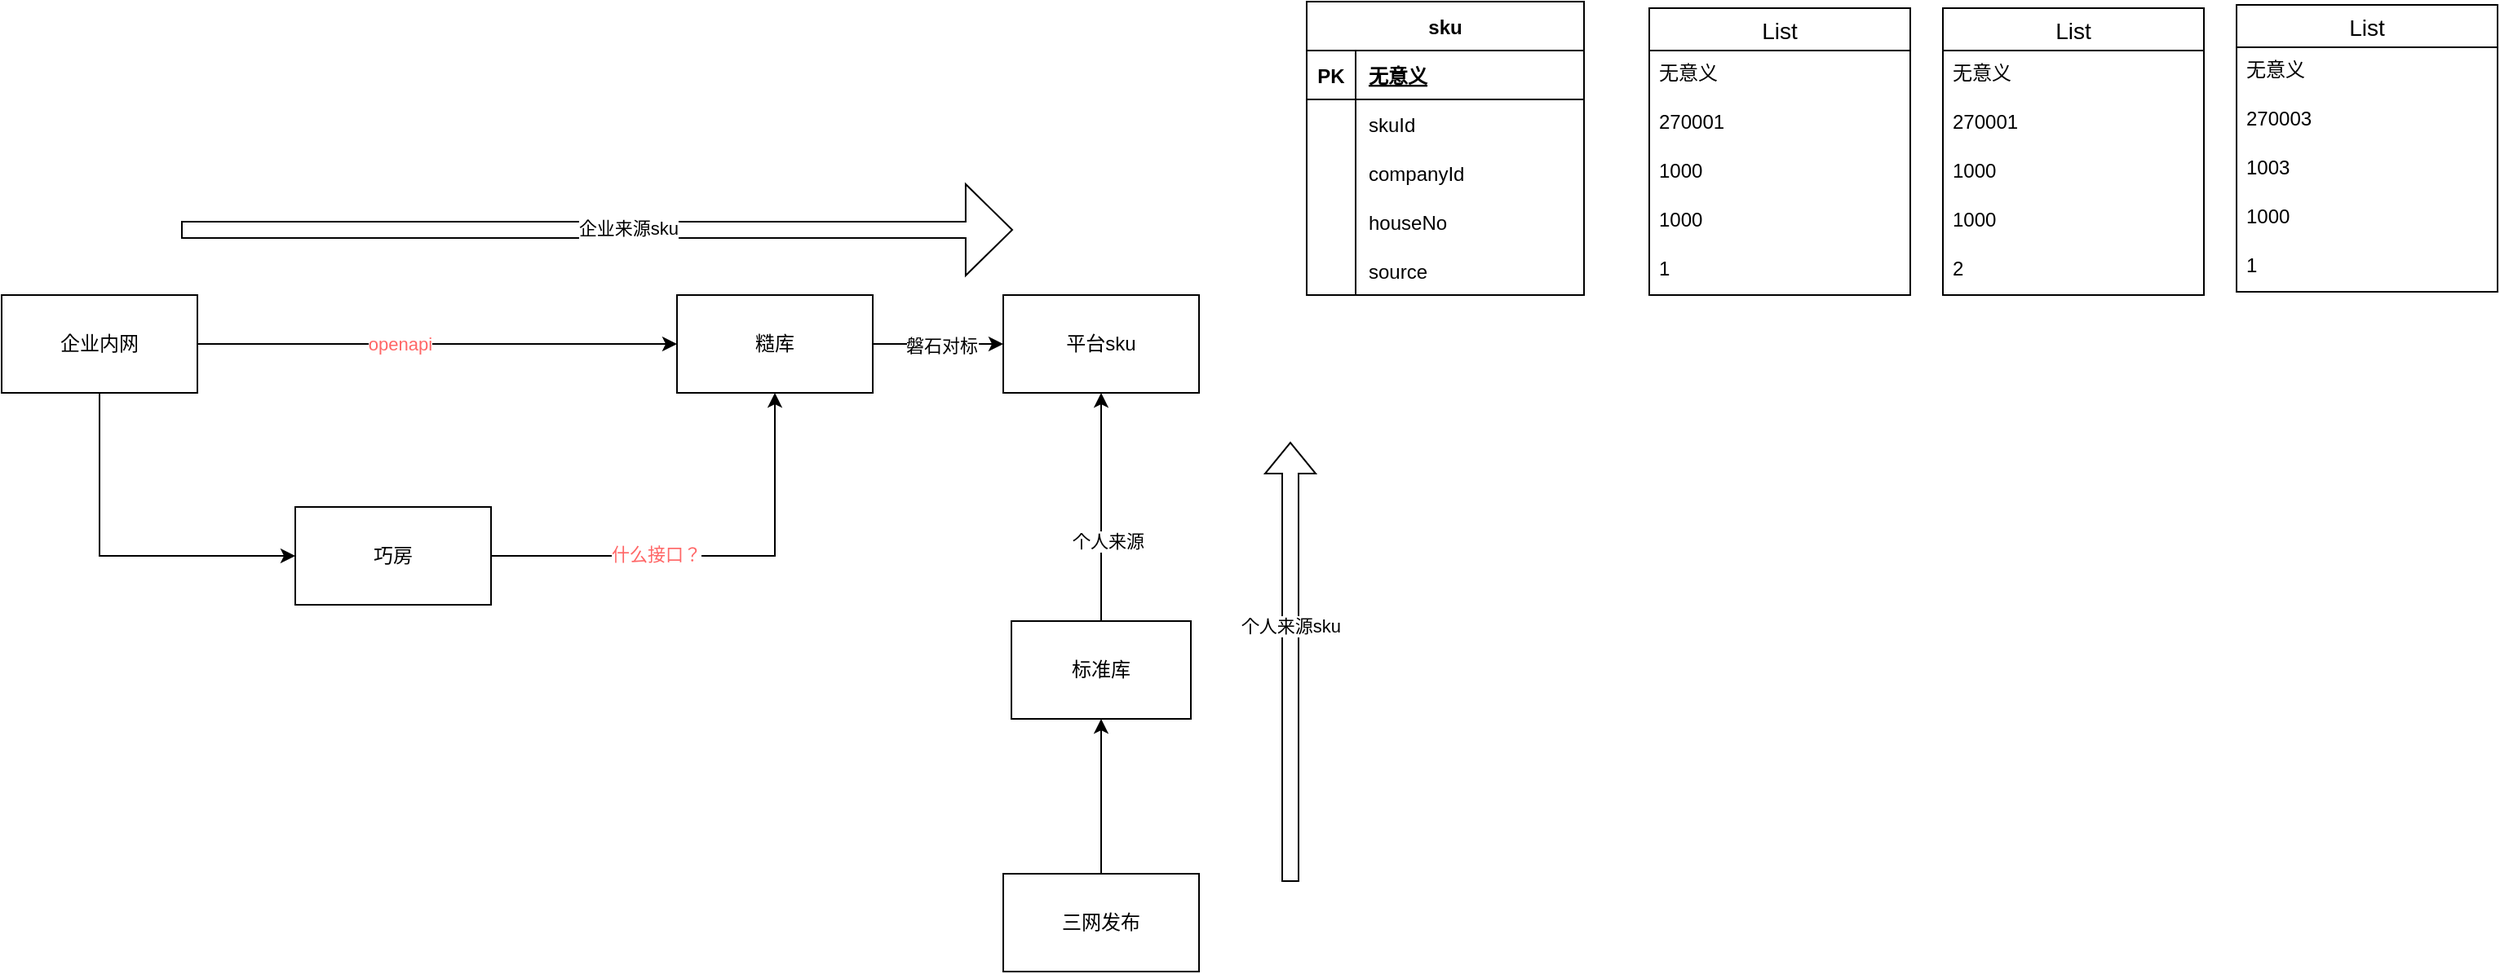 <mxfile version="20.5.3" type="github">
  <diagram id="P7JamYWp7NVOv1stkI_S" name="Page-1">
    <mxGraphModel dx="1210" dy="769" grid="1" gridSize="10" guides="1" tooltips="1" connect="1" arrows="1" fold="1" page="1" pageScale="1" pageWidth="827" pageHeight="1169" math="0" shadow="0">
      <root>
        <mxCell id="0" />
        <mxCell id="1" parent="0" />
        <mxCell id="owkmpuubnjTbK1H9jRby-1" value="平台sku" style="rounded=0;whiteSpace=wrap;html=1;" vertex="1" parent="1">
          <mxGeometry x="614" y="200" width="120" height="60" as="geometry" />
        </mxCell>
        <mxCell id="owkmpuubnjTbK1H9jRby-11" style="edgeStyle=orthogonalEdgeStyle;rounded=0;orthogonalLoop=1;jettySize=auto;html=1;exitX=1;exitY=0.5;exitDx=0;exitDy=0;entryX=0;entryY=0.5;entryDx=0;entryDy=0;fontColor=#FF6666;" edge="1" parent="1" source="owkmpuubnjTbK1H9jRby-2" target="owkmpuubnjTbK1H9jRby-1">
          <mxGeometry relative="1" as="geometry" />
        </mxCell>
        <mxCell id="owkmpuubnjTbK1H9jRby-12" value="磐石对标" style="edgeLabel;html=1;align=center;verticalAlign=middle;resizable=0;points=[];fontColor=#000000;" vertex="1" connectable="0" parent="owkmpuubnjTbK1H9jRby-11">
          <mxGeometry x="0.05" y="-1" relative="1" as="geometry">
            <mxPoint as="offset" />
          </mxGeometry>
        </mxCell>
        <mxCell id="owkmpuubnjTbK1H9jRby-2" value="糙库" style="rounded=0;whiteSpace=wrap;html=1;" vertex="1" parent="1">
          <mxGeometry x="414" y="200" width="120" height="60" as="geometry" />
        </mxCell>
        <mxCell id="owkmpuubnjTbK1H9jRby-5" style="edgeStyle=orthogonalEdgeStyle;rounded=0;orthogonalLoop=1;jettySize=auto;html=1;entryX=0;entryY=0.5;entryDx=0;entryDy=0;exitX=0.5;exitY=1;exitDx=0;exitDy=0;" edge="1" parent="1" source="owkmpuubnjTbK1H9jRby-3" target="owkmpuubnjTbK1H9jRby-4">
          <mxGeometry relative="1" as="geometry" />
        </mxCell>
        <mxCell id="owkmpuubnjTbK1H9jRby-6" style="edgeStyle=orthogonalEdgeStyle;rounded=0;orthogonalLoop=1;jettySize=auto;html=1;exitX=1;exitY=0.5;exitDx=0;exitDy=0;entryX=0;entryY=0.5;entryDx=0;entryDy=0;" edge="1" parent="1" source="owkmpuubnjTbK1H9jRby-3" target="owkmpuubnjTbK1H9jRby-2">
          <mxGeometry relative="1" as="geometry">
            <Array as="points">
              <mxPoint x="410" y="230" />
              <mxPoint x="410" y="230" />
            </Array>
          </mxGeometry>
        </mxCell>
        <mxCell id="owkmpuubnjTbK1H9jRby-7" value="&lt;font color=&quot;#ff6666&quot;&gt;openapi&lt;/font&gt;" style="edgeLabel;html=1;align=center;verticalAlign=middle;resizable=0;points=[];" vertex="1" connectable="0" parent="owkmpuubnjTbK1H9jRby-6">
          <mxGeometry x="-0.157" relative="1" as="geometry">
            <mxPoint as="offset" />
          </mxGeometry>
        </mxCell>
        <mxCell id="owkmpuubnjTbK1H9jRby-3" value="企业内网" style="rounded=0;whiteSpace=wrap;html=1;" vertex="1" parent="1">
          <mxGeometry y="200" width="120" height="60" as="geometry" />
        </mxCell>
        <mxCell id="owkmpuubnjTbK1H9jRby-8" style="edgeStyle=orthogonalEdgeStyle;rounded=0;orthogonalLoop=1;jettySize=auto;html=1;exitX=1;exitY=0.5;exitDx=0;exitDy=0;entryX=0.5;entryY=1;entryDx=0;entryDy=0;" edge="1" parent="1" source="owkmpuubnjTbK1H9jRby-4" target="owkmpuubnjTbK1H9jRby-2">
          <mxGeometry relative="1" as="geometry" />
        </mxCell>
        <mxCell id="owkmpuubnjTbK1H9jRby-9" value="什么接口？" style="edgeLabel;html=1;align=center;verticalAlign=middle;resizable=0;points=[];fontColor=#FF6666;" vertex="1" connectable="0" parent="owkmpuubnjTbK1H9jRby-8">
          <mxGeometry x="-0.263" y="1" relative="1" as="geometry">
            <mxPoint as="offset" />
          </mxGeometry>
        </mxCell>
        <mxCell id="owkmpuubnjTbK1H9jRby-4" value="巧房" style="rounded=0;whiteSpace=wrap;html=1;" vertex="1" parent="1">
          <mxGeometry x="180" y="330" width="120" height="60" as="geometry" />
        </mxCell>
        <mxCell id="owkmpuubnjTbK1H9jRby-16" style="edgeStyle=orthogonalEdgeStyle;rounded=0;orthogonalLoop=1;jettySize=auto;html=1;fontColor=#000000;" edge="1" parent="1" source="owkmpuubnjTbK1H9jRby-13" target="owkmpuubnjTbK1H9jRby-1">
          <mxGeometry relative="1" as="geometry" />
        </mxCell>
        <mxCell id="owkmpuubnjTbK1H9jRby-17" value="个人来源" style="edgeLabel;html=1;align=center;verticalAlign=middle;resizable=0;points=[];fontColor=#000000;" vertex="1" connectable="0" parent="owkmpuubnjTbK1H9jRby-16">
          <mxGeometry x="-0.295" y="-4" relative="1" as="geometry">
            <mxPoint as="offset" />
          </mxGeometry>
        </mxCell>
        <mxCell id="owkmpuubnjTbK1H9jRby-13" value="标准库" style="rounded=0;whiteSpace=wrap;html=1;fontColor=#000000;" vertex="1" parent="1">
          <mxGeometry x="619" y="400" width="110" height="60" as="geometry" />
        </mxCell>
        <mxCell id="owkmpuubnjTbK1H9jRby-14" value="" style="shape=flexArrow;endArrow=classic;html=1;rounded=0;fontColor=#000000;endWidth=45;endSize=9.18;" edge="1" parent="1">
          <mxGeometry width="50" height="50" relative="1" as="geometry">
            <mxPoint x="110" y="160" as="sourcePoint" />
            <mxPoint x="620" y="160" as="targetPoint" />
          </mxGeometry>
        </mxCell>
        <mxCell id="owkmpuubnjTbK1H9jRby-15" value="企业来源sku" style="edgeLabel;html=1;align=center;verticalAlign=middle;resizable=0;points=[];fontColor=#000000;" vertex="1" connectable="0" parent="owkmpuubnjTbK1H9jRby-14">
          <mxGeometry x="0.074" y="1" relative="1" as="geometry">
            <mxPoint as="offset" />
          </mxGeometry>
        </mxCell>
        <mxCell id="owkmpuubnjTbK1H9jRby-19" style="edgeStyle=orthogonalEdgeStyle;rounded=0;orthogonalLoop=1;jettySize=auto;html=1;exitX=0.5;exitY=0;exitDx=0;exitDy=0;entryX=0.5;entryY=1;entryDx=0;entryDy=0;fontColor=#000000;" edge="1" parent="1" source="owkmpuubnjTbK1H9jRby-18" target="owkmpuubnjTbK1H9jRby-13">
          <mxGeometry relative="1" as="geometry" />
        </mxCell>
        <mxCell id="owkmpuubnjTbK1H9jRby-18" value="三网发布" style="rounded=0;whiteSpace=wrap;html=1;fontColor=#000000;" vertex="1" parent="1">
          <mxGeometry x="614" y="555" width="120" height="60" as="geometry" />
        </mxCell>
        <mxCell id="owkmpuubnjTbK1H9jRby-20" value="" style="shape=flexArrow;endArrow=classic;html=1;rounded=0;fontColor=#000000;" edge="1" parent="1">
          <mxGeometry width="50" height="50" relative="1" as="geometry">
            <mxPoint x="790" y="560" as="sourcePoint" />
            <mxPoint x="790" y="290" as="targetPoint" />
          </mxGeometry>
        </mxCell>
        <mxCell id="owkmpuubnjTbK1H9jRby-21" value="个人来源sku" style="edgeLabel;html=1;align=center;verticalAlign=middle;resizable=0;points=[];fontColor=#000000;" vertex="1" connectable="0" parent="owkmpuubnjTbK1H9jRby-20">
          <mxGeometry x="0.163" relative="1" as="geometry">
            <mxPoint as="offset" />
          </mxGeometry>
        </mxCell>
        <mxCell id="owkmpuubnjTbK1H9jRby-22" value="sku" style="shape=table;startSize=30;container=1;collapsible=1;childLayout=tableLayout;fixedRows=1;rowLines=0;fontStyle=1;align=center;resizeLast=1;fontColor=#000000;" vertex="1" parent="1">
          <mxGeometry x="800" y="20" width="170" height="180" as="geometry">
            <mxRectangle x="740" y="30" width="70" height="30" as="alternateBounds" />
          </mxGeometry>
        </mxCell>
        <mxCell id="owkmpuubnjTbK1H9jRby-23" value="" style="shape=tableRow;horizontal=0;startSize=0;swimlaneHead=0;swimlaneBody=0;fillColor=none;collapsible=0;dropTarget=0;points=[[0,0.5],[1,0.5]];portConstraint=eastwest;top=0;left=0;right=0;bottom=1;fontColor=#000000;" vertex="1" parent="owkmpuubnjTbK1H9jRby-22">
          <mxGeometry y="30" width="170" height="30" as="geometry" />
        </mxCell>
        <mxCell id="owkmpuubnjTbK1H9jRby-24" value="PK" style="shape=partialRectangle;connectable=0;fillColor=none;top=0;left=0;bottom=0;right=0;fontStyle=1;overflow=hidden;fontColor=#000000;" vertex="1" parent="owkmpuubnjTbK1H9jRby-23">
          <mxGeometry width="30" height="30" as="geometry">
            <mxRectangle width="30" height="30" as="alternateBounds" />
          </mxGeometry>
        </mxCell>
        <mxCell id="owkmpuubnjTbK1H9jRby-25" value="无意义" style="shape=partialRectangle;connectable=0;fillColor=none;top=0;left=0;bottom=0;right=0;align=left;spacingLeft=6;fontStyle=5;overflow=hidden;fontColor=#000000;" vertex="1" parent="owkmpuubnjTbK1H9jRby-23">
          <mxGeometry x="30" width="140" height="30" as="geometry">
            <mxRectangle width="140" height="30" as="alternateBounds" />
          </mxGeometry>
        </mxCell>
        <mxCell id="owkmpuubnjTbK1H9jRby-55" value="" style="shape=tableRow;horizontal=0;startSize=0;swimlaneHead=0;swimlaneBody=0;fillColor=none;collapsible=0;dropTarget=0;points=[[0,0.5],[1,0.5]];portConstraint=eastwest;top=0;left=0;right=0;bottom=0;fontColor=#000000;" vertex="1" parent="owkmpuubnjTbK1H9jRby-22">
          <mxGeometry y="60" width="170" height="30" as="geometry" />
        </mxCell>
        <mxCell id="owkmpuubnjTbK1H9jRby-56" value="" style="shape=partialRectangle;connectable=0;fillColor=none;top=0;left=0;bottom=0;right=0;editable=1;overflow=hidden;fontColor=#000000;" vertex="1" parent="owkmpuubnjTbK1H9jRby-55">
          <mxGeometry width="30" height="30" as="geometry">
            <mxRectangle width="30" height="30" as="alternateBounds" />
          </mxGeometry>
        </mxCell>
        <mxCell id="owkmpuubnjTbK1H9jRby-57" value="skuId" style="shape=partialRectangle;connectable=0;fillColor=none;top=0;left=0;bottom=0;right=0;align=left;spacingLeft=6;overflow=hidden;fontColor=#000000;" vertex="1" parent="owkmpuubnjTbK1H9jRby-55">
          <mxGeometry x="30" width="140" height="30" as="geometry">
            <mxRectangle width="140" height="30" as="alternateBounds" />
          </mxGeometry>
        </mxCell>
        <mxCell id="owkmpuubnjTbK1H9jRby-26" value="" style="shape=tableRow;horizontal=0;startSize=0;swimlaneHead=0;swimlaneBody=0;fillColor=none;collapsible=0;dropTarget=0;points=[[0,0.5],[1,0.5]];portConstraint=eastwest;top=0;left=0;right=0;bottom=0;fontColor=#000000;" vertex="1" parent="owkmpuubnjTbK1H9jRby-22">
          <mxGeometry y="90" width="170" height="30" as="geometry" />
        </mxCell>
        <mxCell id="owkmpuubnjTbK1H9jRby-27" value="" style="shape=partialRectangle;connectable=0;fillColor=none;top=0;left=0;bottom=0;right=0;editable=1;overflow=hidden;fontColor=#000000;" vertex="1" parent="owkmpuubnjTbK1H9jRby-26">
          <mxGeometry width="30" height="30" as="geometry">
            <mxRectangle width="30" height="30" as="alternateBounds" />
          </mxGeometry>
        </mxCell>
        <mxCell id="owkmpuubnjTbK1H9jRby-28" value="companyId" style="shape=partialRectangle;connectable=0;fillColor=none;top=0;left=0;bottom=0;right=0;align=left;spacingLeft=6;overflow=hidden;fontColor=#000000;" vertex="1" parent="owkmpuubnjTbK1H9jRby-26">
          <mxGeometry x="30" width="140" height="30" as="geometry">
            <mxRectangle width="140" height="30" as="alternateBounds" />
          </mxGeometry>
        </mxCell>
        <mxCell id="owkmpuubnjTbK1H9jRby-29" value="" style="shape=tableRow;horizontal=0;startSize=0;swimlaneHead=0;swimlaneBody=0;fillColor=none;collapsible=0;dropTarget=0;points=[[0,0.5],[1,0.5]];portConstraint=eastwest;top=0;left=0;right=0;bottom=0;fontColor=#000000;" vertex="1" parent="owkmpuubnjTbK1H9jRby-22">
          <mxGeometry y="120" width="170" height="30" as="geometry" />
        </mxCell>
        <mxCell id="owkmpuubnjTbK1H9jRby-30" value="" style="shape=partialRectangle;connectable=0;fillColor=none;top=0;left=0;bottom=0;right=0;editable=1;overflow=hidden;fontColor=#000000;" vertex="1" parent="owkmpuubnjTbK1H9jRby-29">
          <mxGeometry width="30" height="30" as="geometry">
            <mxRectangle width="30" height="30" as="alternateBounds" />
          </mxGeometry>
        </mxCell>
        <mxCell id="owkmpuubnjTbK1H9jRby-31" value="houseNo" style="shape=partialRectangle;connectable=0;fillColor=none;top=0;left=0;bottom=0;right=0;align=left;spacingLeft=6;overflow=hidden;fontColor=#000000;" vertex="1" parent="owkmpuubnjTbK1H9jRby-29">
          <mxGeometry x="30" width="140" height="30" as="geometry">
            <mxRectangle width="140" height="30" as="alternateBounds" />
          </mxGeometry>
        </mxCell>
        <mxCell id="owkmpuubnjTbK1H9jRby-32" value="" style="shape=tableRow;horizontal=0;startSize=0;swimlaneHead=0;swimlaneBody=0;fillColor=none;collapsible=0;dropTarget=0;points=[[0,0.5],[1,0.5]];portConstraint=eastwest;top=0;left=0;right=0;bottom=0;fontColor=#000000;" vertex="1" parent="owkmpuubnjTbK1H9jRby-22">
          <mxGeometry y="150" width="170" height="30" as="geometry" />
        </mxCell>
        <mxCell id="owkmpuubnjTbK1H9jRby-33" value="" style="shape=partialRectangle;connectable=0;fillColor=none;top=0;left=0;bottom=0;right=0;editable=1;overflow=hidden;fontColor=#000000;" vertex="1" parent="owkmpuubnjTbK1H9jRby-32">
          <mxGeometry width="30" height="30" as="geometry">
            <mxRectangle width="30" height="30" as="alternateBounds" />
          </mxGeometry>
        </mxCell>
        <mxCell id="owkmpuubnjTbK1H9jRby-34" value="source" style="shape=partialRectangle;connectable=0;fillColor=none;top=0;left=0;bottom=0;right=0;align=left;spacingLeft=6;overflow=hidden;fontColor=#000000;" vertex="1" parent="owkmpuubnjTbK1H9jRby-32">
          <mxGeometry x="30" width="140" height="30" as="geometry">
            <mxRectangle width="140" height="30" as="alternateBounds" />
          </mxGeometry>
        </mxCell>
        <mxCell id="owkmpuubnjTbK1H9jRby-35" value="List" style="swimlane;fontStyle=0;childLayout=stackLayout;horizontal=1;startSize=26;horizontalStack=0;resizeParent=1;resizeParentMax=0;resizeLast=0;collapsible=1;marginBottom=0;align=center;fontSize=14;fontColor=#000000;" vertex="1" parent="1">
          <mxGeometry x="1010" y="24" width="160" height="176" as="geometry" />
        </mxCell>
        <mxCell id="owkmpuubnjTbK1H9jRby-58" value="无意义" style="text;strokeColor=none;fillColor=none;spacingLeft=4;spacingRight=4;overflow=hidden;rotatable=0;points=[[0,0.5],[1,0.5]];portConstraint=eastwest;fontSize=12;fontColor=#000000;" vertex="1" parent="owkmpuubnjTbK1H9jRby-35">
          <mxGeometry y="26" width="160" height="30" as="geometry" />
        </mxCell>
        <mxCell id="owkmpuubnjTbK1H9jRby-36" value="270001" style="text;strokeColor=none;fillColor=none;spacingLeft=4;spacingRight=4;overflow=hidden;rotatable=0;points=[[0,0.5],[1,0.5]];portConstraint=eastwest;fontSize=12;fontColor=#000000;" vertex="1" parent="owkmpuubnjTbK1H9jRby-35">
          <mxGeometry y="56" width="160" height="30" as="geometry" />
        </mxCell>
        <mxCell id="owkmpuubnjTbK1H9jRby-37" value="1000" style="text;strokeColor=none;fillColor=none;spacingLeft=4;spacingRight=4;overflow=hidden;rotatable=0;points=[[0,0.5],[1,0.5]];portConstraint=eastwest;fontSize=12;fontColor=#000000;" vertex="1" parent="owkmpuubnjTbK1H9jRby-35">
          <mxGeometry y="86" width="160" height="30" as="geometry" />
        </mxCell>
        <mxCell id="owkmpuubnjTbK1H9jRby-38" value="1000" style="text;strokeColor=none;fillColor=none;spacingLeft=4;spacingRight=4;overflow=hidden;rotatable=0;points=[[0,0.5],[1,0.5]];portConstraint=eastwest;fontSize=12;fontColor=#000000;" vertex="1" parent="owkmpuubnjTbK1H9jRby-35">
          <mxGeometry y="116" width="160" height="30" as="geometry" />
        </mxCell>
        <mxCell id="owkmpuubnjTbK1H9jRby-45" value="1" style="text;strokeColor=none;fillColor=none;spacingLeft=4;spacingRight=4;overflow=hidden;rotatable=0;points=[[0,0.5],[1,0.5]];portConstraint=eastwest;fontSize=12;fontColor=#000000;" vertex="1" parent="owkmpuubnjTbK1H9jRby-35">
          <mxGeometry y="146" width="160" height="30" as="geometry" />
        </mxCell>
        <mxCell id="owkmpuubnjTbK1H9jRby-39" value="List" style="swimlane;fontStyle=0;childLayout=stackLayout;horizontal=1;startSize=26;horizontalStack=0;resizeParent=1;resizeParentMax=0;resizeLast=0;collapsible=1;marginBottom=0;align=center;fontSize=14;fontColor=#000000;" vertex="1" parent="1">
          <mxGeometry x="1190" y="24" width="160" height="176" as="geometry" />
        </mxCell>
        <mxCell id="owkmpuubnjTbK1H9jRby-59" value="无意义" style="text;strokeColor=none;fillColor=none;spacingLeft=4;spacingRight=4;overflow=hidden;rotatable=0;points=[[0,0.5],[1,0.5]];portConstraint=eastwest;fontSize=12;fontColor=#000000;" vertex="1" parent="owkmpuubnjTbK1H9jRby-39">
          <mxGeometry y="26" width="160" height="30" as="geometry" />
        </mxCell>
        <mxCell id="owkmpuubnjTbK1H9jRby-40" value="270001" style="text;strokeColor=none;fillColor=none;spacingLeft=4;spacingRight=4;overflow=hidden;rotatable=0;points=[[0,0.5],[1,0.5]];portConstraint=eastwest;fontSize=12;fontColor=#000000;" vertex="1" parent="owkmpuubnjTbK1H9jRby-39">
          <mxGeometry y="56" width="160" height="30" as="geometry" />
        </mxCell>
        <mxCell id="owkmpuubnjTbK1H9jRby-41" value="1000" style="text;strokeColor=none;fillColor=none;spacingLeft=4;spacingRight=4;overflow=hidden;rotatable=0;points=[[0,0.5],[1,0.5]];portConstraint=eastwest;fontSize=12;fontColor=#000000;" vertex="1" parent="owkmpuubnjTbK1H9jRby-39">
          <mxGeometry y="86" width="160" height="30" as="geometry" />
        </mxCell>
        <mxCell id="owkmpuubnjTbK1H9jRby-42" value="1000" style="text;strokeColor=none;fillColor=none;spacingLeft=4;spacingRight=4;overflow=hidden;rotatable=0;points=[[0,0.5],[1,0.5]];portConstraint=eastwest;fontSize=12;fontColor=#000000;" vertex="1" parent="owkmpuubnjTbK1H9jRby-39">
          <mxGeometry y="116" width="160" height="30" as="geometry" />
        </mxCell>
        <mxCell id="owkmpuubnjTbK1H9jRby-46" value="2" style="text;strokeColor=none;fillColor=none;spacingLeft=4;spacingRight=4;overflow=hidden;rotatable=0;points=[[0,0.5],[1,0.5]];portConstraint=eastwest;fontSize=12;fontColor=#000000;" vertex="1" parent="owkmpuubnjTbK1H9jRby-39">
          <mxGeometry y="146" width="160" height="30" as="geometry" />
        </mxCell>
        <mxCell id="owkmpuubnjTbK1H9jRby-47" value="List" style="swimlane;fontStyle=0;childLayout=stackLayout;horizontal=1;startSize=26;horizontalStack=0;resizeParent=1;resizeParentMax=0;resizeLast=0;collapsible=1;marginBottom=0;align=center;fontSize=14;fontColor=#000000;" vertex="1" parent="1">
          <mxGeometry x="1370" y="22" width="160" height="176" as="geometry" />
        </mxCell>
        <mxCell id="owkmpuubnjTbK1H9jRby-60" value="无意义" style="text;strokeColor=none;fillColor=none;spacingLeft=4;spacingRight=4;overflow=hidden;rotatable=0;points=[[0,0.5],[1,0.5]];portConstraint=eastwest;fontSize=12;fontColor=#000000;" vertex="1" parent="owkmpuubnjTbK1H9jRby-47">
          <mxGeometry y="26" width="160" height="30" as="geometry" />
        </mxCell>
        <mxCell id="owkmpuubnjTbK1H9jRby-48" value="270003" style="text;strokeColor=none;fillColor=none;spacingLeft=4;spacingRight=4;overflow=hidden;rotatable=0;points=[[0,0.5],[1,0.5]];portConstraint=eastwest;fontSize=12;fontColor=#000000;" vertex="1" parent="owkmpuubnjTbK1H9jRby-47">
          <mxGeometry y="56" width="160" height="30" as="geometry" />
        </mxCell>
        <mxCell id="owkmpuubnjTbK1H9jRby-49" value="1003" style="text;strokeColor=none;fillColor=none;spacingLeft=4;spacingRight=4;overflow=hidden;rotatable=0;points=[[0,0.5],[1,0.5]];portConstraint=eastwest;fontSize=12;fontColor=#000000;" vertex="1" parent="owkmpuubnjTbK1H9jRby-47">
          <mxGeometry y="86" width="160" height="30" as="geometry" />
        </mxCell>
        <mxCell id="owkmpuubnjTbK1H9jRby-50" value="1000" style="text;strokeColor=none;fillColor=none;spacingLeft=4;spacingRight=4;overflow=hidden;rotatable=0;points=[[0,0.5],[1,0.5]];portConstraint=eastwest;fontSize=12;fontColor=#000000;" vertex="1" parent="owkmpuubnjTbK1H9jRby-47">
          <mxGeometry y="116" width="160" height="30" as="geometry" />
        </mxCell>
        <mxCell id="owkmpuubnjTbK1H9jRby-51" value="1" style="text;strokeColor=none;fillColor=none;spacingLeft=4;spacingRight=4;overflow=hidden;rotatable=0;points=[[0,0.5],[1,0.5]];portConstraint=eastwest;fontSize=12;fontColor=#000000;" vertex="1" parent="owkmpuubnjTbK1H9jRby-47">
          <mxGeometry y="146" width="160" height="30" as="geometry" />
        </mxCell>
      </root>
    </mxGraphModel>
  </diagram>
</mxfile>
